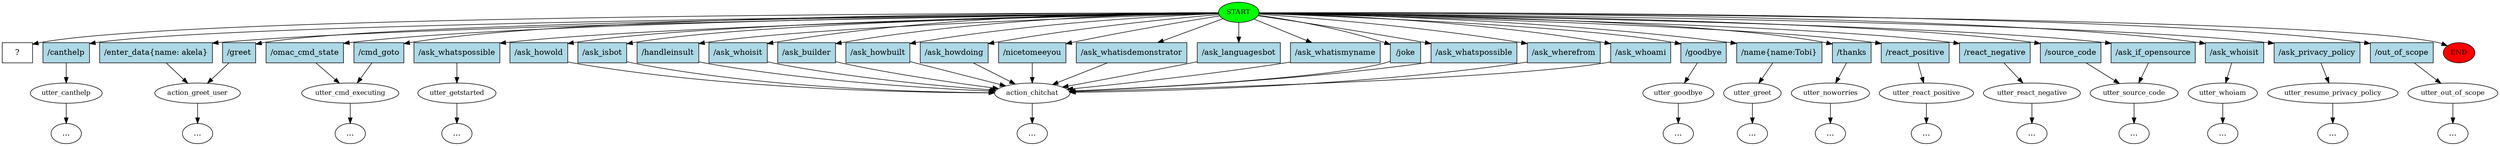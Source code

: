 digraph  {
0 [class="start active", fillcolor=green, fontsize=12, label=START, style=filled];
1 [class="", fontsize=12, label=utter_canthelp];
2 [class="", fontsize=12, label=action_greet_user];
3 [class="", fontsize=12, label=utter_cmd_executing];
8 [class="", fontsize=12, label=utter_getstarted];
23 [class="", fontsize=12, label=action_chitchat];
219 [class="", fontsize=12, label=utter_goodbye];
220 [class="", fontsize=12, label=utter_greet];
221 [class="", fontsize=12, label=utter_noworries];
225 [class="", fontsize=12, label=utter_react_positive];
226 [class="", fontsize=12, label=utter_react_negative];
659 [class="", fontsize=12, label=utter_source_code];
667 [class="", fontsize=12, label=utter_whoiam];
886 [class="", fontsize=12, label=utter_resume_privacy_policy];
891 [class="", fontsize=12, label=utter_out_of_scope];
896 [class="intent dashed active", label="  ?  ", shape=rect];
897 [class=intent, fillcolor=lightblue, label="/canthelp", shape=rect, style=filled];
898 [class=intent, fillcolor=lightblue, label="/enter_data{name: akela}", shape=rect, style=filled];
899 [class=intent, fillcolor=lightblue, label="/greet", shape=rect, style=filled];
900 [class=intent, fillcolor=lightblue, label="/omac_cmd_state", shape=rect, style=filled];
901 [class=intent, fillcolor=lightblue, label="/cmd_goto", shape=rect, style=filled];
902 [class=intent, fillcolor=lightblue, label="/ask_whatspossible", shape=rect, style=filled];
903 [class=intent, fillcolor=lightblue, label="/ask_howold", shape=rect, style=filled];
904 [class=intent, fillcolor=lightblue, label="/ask_isbot", shape=rect, style=filled];
905 [class=intent, fillcolor=lightblue, label="/handleinsult", shape=rect, style=filled];
906 [class=intent, fillcolor=lightblue, label="/ask_whoisit", shape=rect, style=filled];
907 [class=intent, fillcolor=lightblue, label="/ask_builder", shape=rect, style=filled];
908 [class=intent, fillcolor=lightblue, label="/ask_howbuilt", shape=rect, style=filled];
909 [class=intent, fillcolor=lightblue, label="/ask_howdoing", shape=rect, style=filled];
910 [class=intent, fillcolor=lightblue, label="/nicetomeeyou", shape=rect, style=filled];
911 [class=intent, fillcolor=lightblue, label="/ask_whatisdemonstrator", shape=rect, style=filled];
912 [class=intent, fillcolor=lightblue, label="/ask_languagesbot", shape=rect, style=filled];
913 [class=intent, fillcolor=lightblue, label="/ask_whatismyname", shape=rect, style=filled];
914 [class=intent, fillcolor=lightblue, label="/joke", shape=rect, style=filled];
915 [class=intent, fillcolor=lightblue, label="/ask_whatspossible", shape=rect, style=filled];
916 [class=intent, fillcolor=lightblue, label="/ask_wherefrom", shape=rect, style=filled];
917 [class=intent, fillcolor=lightblue, label="/ask_whoami", shape=rect, style=filled];
918 [class=intent, fillcolor=lightblue, label="/goodbye", shape=rect, style=filled];
919 [class=intent, fillcolor=lightblue, label="/name{name:Tobi}", shape=rect, style=filled];
920 [class=intent, fillcolor=lightblue, label="/thanks", shape=rect, style=filled];
921 [class=intent, fillcolor=lightblue, label="/react_positive", shape=rect, style=filled];
922 [class=intent, fillcolor=lightblue, label="/react_negative", shape=rect, style=filled];
923 [class=intent, fillcolor=lightblue, label="/source_code", shape=rect, style=filled];
924 [class=intent, fillcolor=lightblue, label="/ask_if_opensource", shape=rect, style=filled];
925 [class=intent, fillcolor=lightblue, label="/ask_whoisit", shape=rect, style=filled];
926 [class=intent, fillcolor=lightblue, label="/ask_privacy_policy", shape=rect, style=filled];
927 [class=intent, fillcolor=lightblue, label="/out_of_scope", shape=rect, style=filled];
"-1" [class=end, fillcolor=red, fontsize=12, label=END, style=filled];
"-897" [class=ellipsis, label="..."];
"-893" [class=ellipsis, label="..."];
"-892" [class=ellipsis, label="..."];
"-887" [class=ellipsis, label="..."];
"-691" [class=ellipsis, label="..."];
"-677" [class=ellipsis, label="..."];
"-670" [class=ellipsis, label="..."];
"-662" [class=ellipsis, label="..."];
"-228" [class=ellipsis, label="..."];
"-227" [class=ellipsis, label="..."];
"-223" [class=ellipsis, label="..."];
"-222" [class=ellipsis, label="..."];
"-221" [class=ellipsis, label="..."];
"-3" [class=ellipsis, label="..."];
0 -> 896  [class=active, key=NONE, label=""];
0 -> 897  [class="", key=0];
0 -> 898  [class="", key=0];
0 -> 899  [class="", key=0];
0 -> 900  [class="", key=0];
0 -> 901  [class="", key=0];
0 -> 902  [class="", key=0];
0 -> 903  [class="", key=0];
0 -> 904  [class="", key=0];
0 -> 905  [class="", key=0];
0 -> 906  [class="", key=0];
0 -> 907  [class="", key=0];
0 -> 908  [class="", key=0];
0 -> 909  [class="", key=0];
0 -> 910  [class="", key=0];
0 -> 911  [class="", key=0];
0 -> 912  [class="", key=0];
0 -> 913  [class="", key=0];
0 -> 914  [class="", key=0];
0 -> 915  [class="", key=0];
0 -> 916  [class="", key=0];
0 -> 917  [class="", key=0];
0 -> 918  [class="", key=0];
0 -> 919  [class="", key=0];
0 -> 920  [class="", key=0];
0 -> 921  [class="", key=0];
0 -> 922  [class="", key=0];
0 -> 923  [class="", key=0];
0 -> 924  [class="", key=0];
0 -> 925  [class="", key=0];
0 -> 926  [class="", key=0];
0 -> 927  [class="", key=0];
0 -> "-1"  [class="", key=NONE, label=""];
1 -> "-3"  [class="", key=NONE, label=""];
2 -> "-897"  [class="", key=NONE, label=""];
3 -> "-691"  [class="", key=NONE, label=""];
8 -> "-677"  [class="", key=NONE, label=""];
23 -> "-887"  [class="", key=NONE, label=""];
219 -> "-221"  [class="", key=NONE, label=""];
220 -> "-222"  [class="", key=NONE, label=""];
221 -> "-223"  [class="", key=NONE, label=""];
225 -> "-227"  [class="", key=NONE, label=""];
226 -> "-228"  [class="", key=NONE, label=""];
659 -> "-662"  [class="", key=NONE, label=""];
667 -> "-670"  [class="", key=NONE, label=""];
886 -> "-892"  [class="", key=NONE, label=""];
891 -> "-893"  [class="", key=NONE, label=""];
897 -> 1  [class="", key=0];
898 -> 2  [class="", key=0];
899 -> 2  [class="", key=0];
900 -> 3  [class="", key=0];
901 -> 3  [class="", key=0];
902 -> 8  [class="", key=0];
903 -> 23  [class="", key=0];
904 -> 23  [class="", key=0];
905 -> 23  [class="", key=0];
906 -> 23  [class="", key=0];
907 -> 23  [class="", key=0];
908 -> 23  [class="", key=0];
909 -> 23  [class="", key=0];
910 -> 23  [class="", key=0];
911 -> 23  [class="", key=0];
912 -> 23  [class="", key=0];
913 -> 23  [class="", key=0];
914 -> 23  [class="", key=0];
915 -> 23  [class="", key=0];
916 -> 23  [class="", key=0];
917 -> 23  [class="", key=0];
918 -> 219  [class="", key=0];
919 -> 220  [class="", key=0];
920 -> 221  [class="", key=0];
921 -> 225  [class="", key=0];
922 -> 226  [class="", key=0];
923 -> 659  [class="", key=0];
924 -> 659  [class="", key=0];
925 -> 667  [class="", key=0];
926 -> 886  [class="", key=0];
927 -> 891  [class="", key=0];
}
